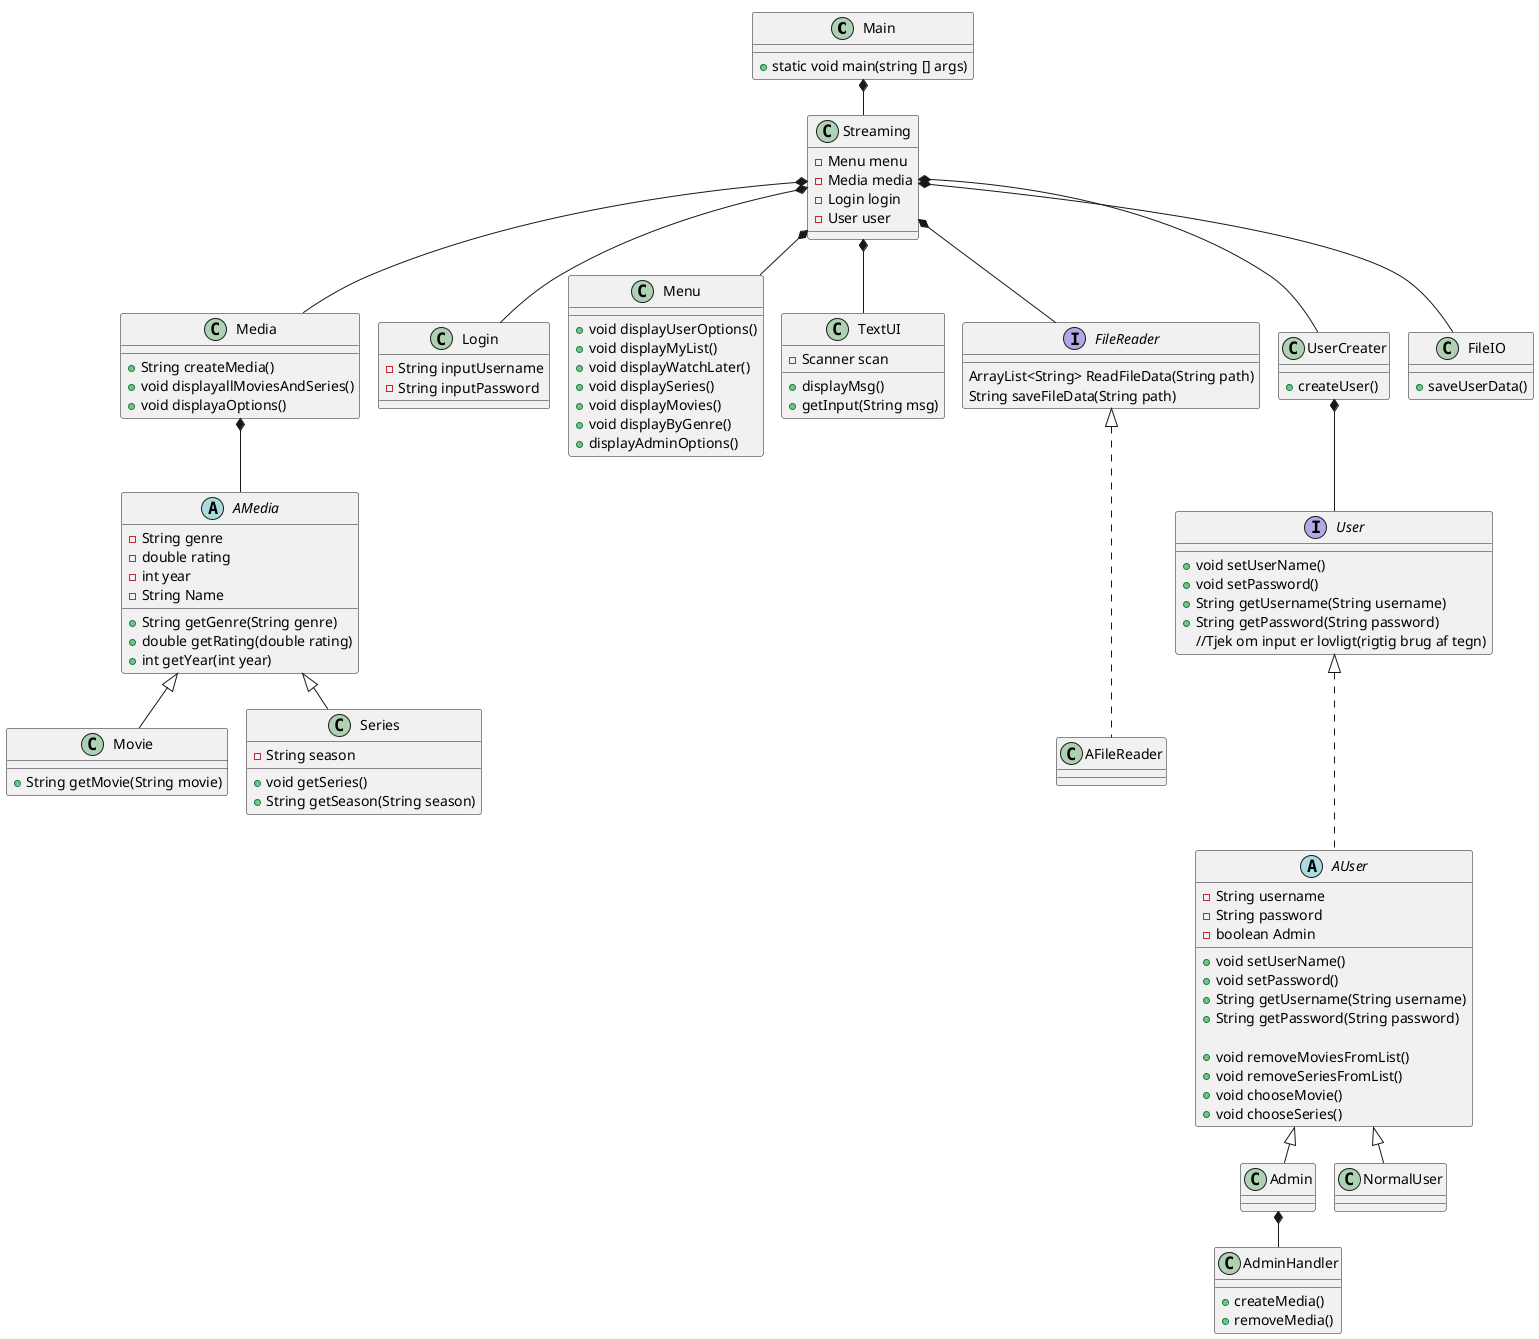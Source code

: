@startuml
'https://plantuml.com/sequence-diagram
!pragma layout smetana
class Main
class Media
class Movie
class Series
interface User
class Login
class AFileReader
class Menu
class TextUI
abstract AMedia
interface FileReader
class Streaming
abstract AUser
class Admin
class NormalUser

AUser <|-- Admin
AUser <|--NormalUser
User <|-.- AUser
Media *-- AMedia
Main *-- Streaming
Streaming *-- Login
Streaming *-- Menu
Streaming *-- Media
Streaming *-- UserCreater


AMedia <|-- Movie
AMedia <|-- Series


Streaming *-- TextUI
Streaming *-- FileReader
FileReader <|-.- AFileReader
Main : + static void main(string [] args)

class Streaming {
- Menu menu
-Media media
-Login login
-User user


}




Login : -String inputUsername
Login : -String inputPassword

FileReader : ArrayList<String> ReadFileData(String path)
FileReader : String saveFileData(String path)



User : + void setUserName()
User : + void setPassword()

User : + String getUsername(String username)
User : + String getPassword(String password)

User : //Tjek om input er lovligt(rigtig brug af tegn)

UserCreater *-- User
class UserCreater{
+createUser()
}

Streaming *-- FileIO
class FileIO{
+saveUserData()
}



Menu : +void displayUserOptions()


Menu : +void displayMyList()

Menu : +void displayWatchLater()
Menu : +void displaySeries()
Menu : +void displayMovies()
Menu : +void displayByGenre()
Menu : +displayAdminOptions()

TextUI : -Scanner scan
TextUI : + displayMsg()
TextUI : +getInput(String msg)

Media : +String createMedia()
Media : +void displayallMoviesAndSeries()
Media : +void displayaOptions()


AMedia : -String genre
AMedia : -double rating
AMedia : -int year
AMedia : -String Name

Movie : +String getMovie(String movie)

AMedia : +String getGenre(String genre)
AMedia : +double getRating(double rating)
AMedia : +int getYear(int year)


Series : -String season



Series : +void getSeries()
Series : +String getSeason(String season)


abstract AUser{
-String username
-String password
-boolean Admin

+ void setUserName()
+ void setPassword()
+ String getUsername(String username)
+ String getPassword(String password)

+void removeMoviesFromList()
+void removeSeriesFromList()
 +void chooseMovie()
 +void chooseSeries()


}

Admin *-- AdminHandler
class AdminHandler{

+createMedia()
+removeMedia()


}







@enduml